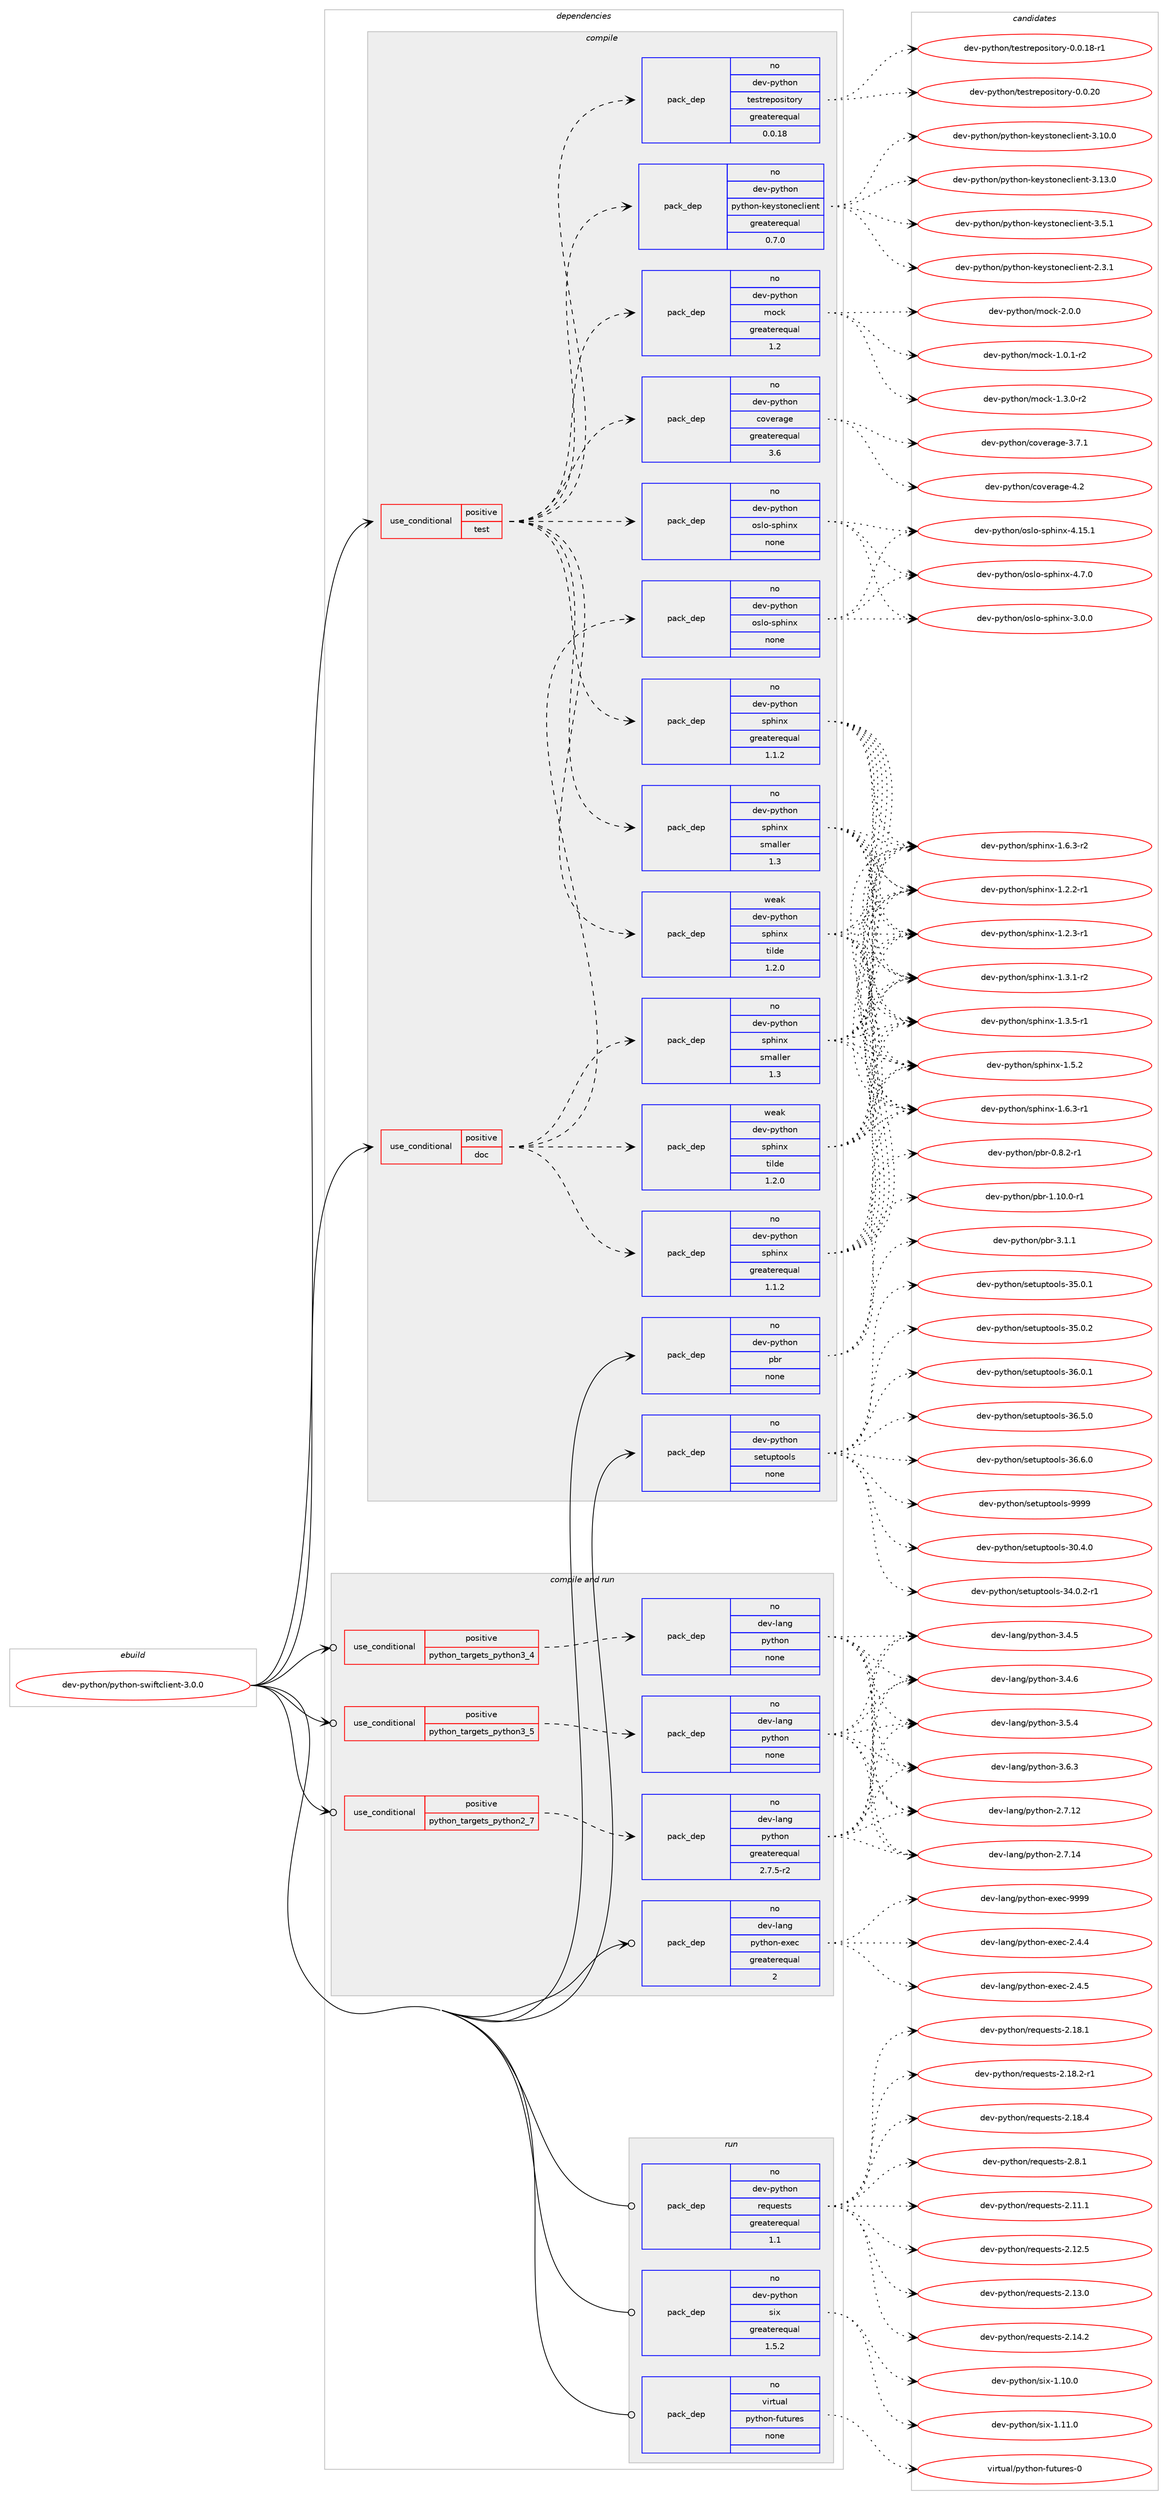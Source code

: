 digraph prolog {

# *************
# Graph options
# *************

newrank=true;
concentrate=true;
compound=true;
graph [rankdir=LR,fontname=Helvetica,fontsize=10,ranksep=1.5];#, ranksep=2.5, nodesep=0.2];
edge  [arrowhead=vee];
node  [fontname=Helvetica,fontsize=10];

# **********
# The ebuild
# **********

subgraph cluster_leftcol {
color=gray;
rank=same;
label=<<i>ebuild</i>>;
id [label="dev-python/python-swiftclient-3.0.0", color=red, width=4, href="../dev-python/python-swiftclient-3.0.0.svg"];
}

# ****************
# The dependencies
# ****************

subgraph cluster_midcol {
color=gray;
label=<<i>dependencies</i>>;
subgraph cluster_compile {
fillcolor="#eeeeee";
style=filled;
label=<<i>compile</i>>;
subgraph cond40390 {
dependency183415 [label=<<TABLE BORDER="0" CELLBORDER="1" CELLSPACING="0" CELLPADDING="4"><TR><TD ROWSPAN="3" CELLPADDING="10">use_conditional</TD></TR><TR><TD>positive</TD></TR><TR><TD>doc</TD></TR></TABLE>>, shape=none, color=red];
subgraph pack139076 {
dependency183416 [label=<<TABLE BORDER="0" CELLBORDER="1" CELLSPACING="0" CELLPADDING="4" WIDTH="220"><TR><TD ROWSPAN="6" CELLPADDING="30">pack_dep</TD></TR><TR><TD WIDTH="110">no</TD></TR><TR><TD>dev-python</TD></TR><TR><TD>oslo-sphinx</TD></TR><TR><TD>none</TD></TR><TR><TD></TD></TR></TABLE>>, shape=none, color=blue];
}
dependency183415:e -> dependency183416:w [weight=20,style="dashed",arrowhead="vee"];
subgraph pack139077 {
dependency183417 [label=<<TABLE BORDER="0" CELLBORDER="1" CELLSPACING="0" CELLPADDING="4" WIDTH="220"><TR><TD ROWSPAN="6" CELLPADDING="30">pack_dep</TD></TR><TR><TD WIDTH="110">no</TD></TR><TR><TD>dev-python</TD></TR><TR><TD>sphinx</TD></TR><TR><TD>greaterequal</TD></TR><TR><TD>1.1.2</TD></TR></TABLE>>, shape=none, color=blue];
}
dependency183415:e -> dependency183417:w [weight=20,style="dashed",arrowhead="vee"];
subgraph pack139078 {
dependency183418 [label=<<TABLE BORDER="0" CELLBORDER="1" CELLSPACING="0" CELLPADDING="4" WIDTH="220"><TR><TD ROWSPAN="6" CELLPADDING="30">pack_dep</TD></TR><TR><TD WIDTH="110">weak</TD></TR><TR><TD>dev-python</TD></TR><TR><TD>sphinx</TD></TR><TR><TD>tilde</TD></TR><TR><TD>1.2.0</TD></TR></TABLE>>, shape=none, color=blue];
}
dependency183415:e -> dependency183418:w [weight=20,style="dashed",arrowhead="vee"];
subgraph pack139079 {
dependency183419 [label=<<TABLE BORDER="0" CELLBORDER="1" CELLSPACING="0" CELLPADDING="4" WIDTH="220"><TR><TD ROWSPAN="6" CELLPADDING="30">pack_dep</TD></TR><TR><TD WIDTH="110">no</TD></TR><TR><TD>dev-python</TD></TR><TR><TD>sphinx</TD></TR><TR><TD>smaller</TD></TR><TR><TD>1.3</TD></TR></TABLE>>, shape=none, color=blue];
}
dependency183415:e -> dependency183419:w [weight=20,style="dashed",arrowhead="vee"];
}
id:e -> dependency183415:w [weight=20,style="solid",arrowhead="vee"];
subgraph cond40391 {
dependency183420 [label=<<TABLE BORDER="0" CELLBORDER="1" CELLSPACING="0" CELLPADDING="4"><TR><TD ROWSPAN="3" CELLPADDING="10">use_conditional</TD></TR><TR><TD>positive</TD></TR><TR><TD>test</TD></TR></TABLE>>, shape=none, color=red];
subgraph pack139080 {
dependency183421 [label=<<TABLE BORDER="0" CELLBORDER="1" CELLSPACING="0" CELLPADDING="4" WIDTH="220"><TR><TD ROWSPAN="6" CELLPADDING="30">pack_dep</TD></TR><TR><TD WIDTH="110">no</TD></TR><TR><TD>dev-python</TD></TR><TR><TD>coverage</TD></TR><TR><TD>greaterequal</TD></TR><TR><TD>3.6</TD></TR></TABLE>>, shape=none, color=blue];
}
dependency183420:e -> dependency183421:w [weight=20,style="dashed",arrowhead="vee"];
subgraph pack139081 {
dependency183422 [label=<<TABLE BORDER="0" CELLBORDER="1" CELLSPACING="0" CELLPADDING="4" WIDTH="220"><TR><TD ROWSPAN="6" CELLPADDING="30">pack_dep</TD></TR><TR><TD WIDTH="110">no</TD></TR><TR><TD>dev-python</TD></TR><TR><TD>mock</TD></TR><TR><TD>greaterequal</TD></TR><TR><TD>1.2</TD></TR></TABLE>>, shape=none, color=blue];
}
dependency183420:e -> dependency183422:w [weight=20,style="dashed",arrowhead="vee"];
subgraph pack139082 {
dependency183423 [label=<<TABLE BORDER="0" CELLBORDER="1" CELLSPACING="0" CELLPADDING="4" WIDTH="220"><TR><TD ROWSPAN="6" CELLPADDING="30">pack_dep</TD></TR><TR><TD WIDTH="110">no</TD></TR><TR><TD>dev-python</TD></TR><TR><TD>oslo-sphinx</TD></TR><TR><TD>none</TD></TR><TR><TD></TD></TR></TABLE>>, shape=none, color=blue];
}
dependency183420:e -> dependency183423:w [weight=20,style="dashed",arrowhead="vee"];
subgraph pack139083 {
dependency183424 [label=<<TABLE BORDER="0" CELLBORDER="1" CELLSPACING="0" CELLPADDING="4" WIDTH="220"><TR><TD ROWSPAN="6" CELLPADDING="30">pack_dep</TD></TR><TR><TD WIDTH="110">no</TD></TR><TR><TD>dev-python</TD></TR><TR><TD>python-keystoneclient</TD></TR><TR><TD>greaterequal</TD></TR><TR><TD>0.7.0</TD></TR></TABLE>>, shape=none, color=blue];
}
dependency183420:e -> dependency183424:w [weight=20,style="dashed",arrowhead="vee"];
subgraph pack139084 {
dependency183425 [label=<<TABLE BORDER="0" CELLBORDER="1" CELLSPACING="0" CELLPADDING="4" WIDTH="220"><TR><TD ROWSPAN="6" CELLPADDING="30">pack_dep</TD></TR><TR><TD WIDTH="110">no</TD></TR><TR><TD>dev-python</TD></TR><TR><TD>sphinx</TD></TR><TR><TD>greaterequal</TD></TR><TR><TD>1.1.2</TD></TR></TABLE>>, shape=none, color=blue];
}
dependency183420:e -> dependency183425:w [weight=20,style="dashed",arrowhead="vee"];
subgraph pack139085 {
dependency183426 [label=<<TABLE BORDER="0" CELLBORDER="1" CELLSPACING="0" CELLPADDING="4" WIDTH="220"><TR><TD ROWSPAN="6" CELLPADDING="30">pack_dep</TD></TR><TR><TD WIDTH="110">weak</TD></TR><TR><TD>dev-python</TD></TR><TR><TD>sphinx</TD></TR><TR><TD>tilde</TD></TR><TR><TD>1.2.0</TD></TR></TABLE>>, shape=none, color=blue];
}
dependency183420:e -> dependency183426:w [weight=20,style="dashed",arrowhead="vee"];
subgraph pack139086 {
dependency183427 [label=<<TABLE BORDER="0" CELLBORDER="1" CELLSPACING="0" CELLPADDING="4" WIDTH="220"><TR><TD ROWSPAN="6" CELLPADDING="30">pack_dep</TD></TR><TR><TD WIDTH="110">no</TD></TR><TR><TD>dev-python</TD></TR><TR><TD>sphinx</TD></TR><TR><TD>smaller</TD></TR><TR><TD>1.3</TD></TR></TABLE>>, shape=none, color=blue];
}
dependency183420:e -> dependency183427:w [weight=20,style="dashed",arrowhead="vee"];
subgraph pack139087 {
dependency183428 [label=<<TABLE BORDER="0" CELLBORDER="1" CELLSPACING="0" CELLPADDING="4" WIDTH="220"><TR><TD ROWSPAN="6" CELLPADDING="30">pack_dep</TD></TR><TR><TD WIDTH="110">no</TD></TR><TR><TD>dev-python</TD></TR><TR><TD>testrepository</TD></TR><TR><TD>greaterequal</TD></TR><TR><TD>0.0.18</TD></TR></TABLE>>, shape=none, color=blue];
}
dependency183420:e -> dependency183428:w [weight=20,style="dashed",arrowhead="vee"];
}
id:e -> dependency183420:w [weight=20,style="solid",arrowhead="vee"];
subgraph pack139088 {
dependency183429 [label=<<TABLE BORDER="0" CELLBORDER="1" CELLSPACING="0" CELLPADDING="4" WIDTH="220"><TR><TD ROWSPAN="6" CELLPADDING="30">pack_dep</TD></TR><TR><TD WIDTH="110">no</TD></TR><TR><TD>dev-python</TD></TR><TR><TD>pbr</TD></TR><TR><TD>none</TD></TR><TR><TD></TD></TR></TABLE>>, shape=none, color=blue];
}
id:e -> dependency183429:w [weight=20,style="solid",arrowhead="vee"];
subgraph pack139089 {
dependency183430 [label=<<TABLE BORDER="0" CELLBORDER="1" CELLSPACING="0" CELLPADDING="4" WIDTH="220"><TR><TD ROWSPAN="6" CELLPADDING="30">pack_dep</TD></TR><TR><TD WIDTH="110">no</TD></TR><TR><TD>dev-python</TD></TR><TR><TD>setuptools</TD></TR><TR><TD>none</TD></TR><TR><TD></TD></TR></TABLE>>, shape=none, color=blue];
}
id:e -> dependency183430:w [weight=20,style="solid",arrowhead="vee"];
}
subgraph cluster_compileandrun {
fillcolor="#eeeeee";
style=filled;
label=<<i>compile and run</i>>;
subgraph cond40392 {
dependency183431 [label=<<TABLE BORDER="0" CELLBORDER="1" CELLSPACING="0" CELLPADDING="4"><TR><TD ROWSPAN="3" CELLPADDING="10">use_conditional</TD></TR><TR><TD>positive</TD></TR><TR><TD>python_targets_python2_7</TD></TR></TABLE>>, shape=none, color=red];
subgraph pack139090 {
dependency183432 [label=<<TABLE BORDER="0" CELLBORDER="1" CELLSPACING="0" CELLPADDING="4" WIDTH="220"><TR><TD ROWSPAN="6" CELLPADDING="30">pack_dep</TD></TR><TR><TD WIDTH="110">no</TD></TR><TR><TD>dev-lang</TD></TR><TR><TD>python</TD></TR><TR><TD>greaterequal</TD></TR><TR><TD>2.7.5-r2</TD></TR></TABLE>>, shape=none, color=blue];
}
dependency183431:e -> dependency183432:w [weight=20,style="dashed",arrowhead="vee"];
}
id:e -> dependency183431:w [weight=20,style="solid",arrowhead="odotvee"];
subgraph cond40393 {
dependency183433 [label=<<TABLE BORDER="0" CELLBORDER="1" CELLSPACING="0" CELLPADDING="4"><TR><TD ROWSPAN="3" CELLPADDING="10">use_conditional</TD></TR><TR><TD>positive</TD></TR><TR><TD>python_targets_python3_4</TD></TR></TABLE>>, shape=none, color=red];
subgraph pack139091 {
dependency183434 [label=<<TABLE BORDER="0" CELLBORDER="1" CELLSPACING="0" CELLPADDING="4" WIDTH="220"><TR><TD ROWSPAN="6" CELLPADDING="30">pack_dep</TD></TR><TR><TD WIDTH="110">no</TD></TR><TR><TD>dev-lang</TD></TR><TR><TD>python</TD></TR><TR><TD>none</TD></TR><TR><TD></TD></TR></TABLE>>, shape=none, color=blue];
}
dependency183433:e -> dependency183434:w [weight=20,style="dashed",arrowhead="vee"];
}
id:e -> dependency183433:w [weight=20,style="solid",arrowhead="odotvee"];
subgraph cond40394 {
dependency183435 [label=<<TABLE BORDER="0" CELLBORDER="1" CELLSPACING="0" CELLPADDING="4"><TR><TD ROWSPAN="3" CELLPADDING="10">use_conditional</TD></TR><TR><TD>positive</TD></TR><TR><TD>python_targets_python3_5</TD></TR></TABLE>>, shape=none, color=red];
subgraph pack139092 {
dependency183436 [label=<<TABLE BORDER="0" CELLBORDER="1" CELLSPACING="0" CELLPADDING="4" WIDTH="220"><TR><TD ROWSPAN="6" CELLPADDING="30">pack_dep</TD></TR><TR><TD WIDTH="110">no</TD></TR><TR><TD>dev-lang</TD></TR><TR><TD>python</TD></TR><TR><TD>none</TD></TR><TR><TD></TD></TR></TABLE>>, shape=none, color=blue];
}
dependency183435:e -> dependency183436:w [weight=20,style="dashed",arrowhead="vee"];
}
id:e -> dependency183435:w [weight=20,style="solid",arrowhead="odotvee"];
subgraph pack139093 {
dependency183437 [label=<<TABLE BORDER="0" CELLBORDER="1" CELLSPACING="0" CELLPADDING="4" WIDTH="220"><TR><TD ROWSPAN="6" CELLPADDING="30">pack_dep</TD></TR><TR><TD WIDTH="110">no</TD></TR><TR><TD>dev-lang</TD></TR><TR><TD>python-exec</TD></TR><TR><TD>greaterequal</TD></TR><TR><TD>2</TD></TR></TABLE>>, shape=none, color=blue];
}
id:e -> dependency183437:w [weight=20,style="solid",arrowhead="odotvee"];
}
subgraph cluster_run {
fillcolor="#eeeeee";
style=filled;
label=<<i>run</i>>;
subgraph pack139094 {
dependency183438 [label=<<TABLE BORDER="0" CELLBORDER="1" CELLSPACING="0" CELLPADDING="4" WIDTH="220"><TR><TD ROWSPAN="6" CELLPADDING="30">pack_dep</TD></TR><TR><TD WIDTH="110">no</TD></TR><TR><TD>dev-python</TD></TR><TR><TD>requests</TD></TR><TR><TD>greaterequal</TD></TR><TR><TD>1.1</TD></TR></TABLE>>, shape=none, color=blue];
}
id:e -> dependency183438:w [weight=20,style="solid",arrowhead="odot"];
subgraph pack139095 {
dependency183439 [label=<<TABLE BORDER="0" CELLBORDER="1" CELLSPACING="0" CELLPADDING="4" WIDTH="220"><TR><TD ROWSPAN="6" CELLPADDING="30">pack_dep</TD></TR><TR><TD WIDTH="110">no</TD></TR><TR><TD>dev-python</TD></TR><TR><TD>six</TD></TR><TR><TD>greaterequal</TD></TR><TR><TD>1.5.2</TD></TR></TABLE>>, shape=none, color=blue];
}
id:e -> dependency183439:w [weight=20,style="solid",arrowhead="odot"];
subgraph pack139096 {
dependency183440 [label=<<TABLE BORDER="0" CELLBORDER="1" CELLSPACING="0" CELLPADDING="4" WIDTH="220"><TR><TD ROWSPAN="6" CELLPADDING="30">pack_dep</TD></TR><TR><TD WIDTH="110">no</TD></TR><TR><TD>virtual</TD></TR><TR><TD>python-futures</TD></TR><TR><TD>none</TD></TR><TR><TD></TD></TR></TABLE>>, shape=none, color=blue];
}
id:e -> dependency183440:w [weight=20,style="solid",arrowhead="odot"];
}
}

# **************
# The candidates
# **************

subgraph cluster_choices {
rank=same;
color=gray;
label=<<i>candidates</i>>;

subgraph choice139076 {
color=black;
nodesep=1;
choice100101118451121211161041111104711111510811145115112104105110120455146484648 [label="dev-python/oslo-sphinx-3.0.0", color=red, width=4,href="../dev-python/oslo-sphinx-3.0.0.svg"];
choice10010111845112121116104111110471111151081114511511210410511012045524649534649 [label="dev-python/oslo-sphinx-4.15.1", color=red, width=4,href="../dev-python/oslo-sphinx-4.15.1.svg"];
choice100101118451121211161041111104711111510811145115112104105110120455246554648 [label="dev-python/oslo-sphinx-4.7.0", color=red, width=4,href="../dev-python/oslo-sphinx-4.7.0.svg"];
dependency183416:e -> choice100101118451121211161041111104711111510811145115112104105110120455146484648:w [style=dotted,weight="100"];
dependency183416:e -> choice10010111845112121116104111110471111151081114511511210410511012045524649534649:w [style=dotted,weight="100"];
dependency183416:e -> choice100101118451121211161041111104711111510811145115112104105110120455246554648:w [style=dotted,weight="100"];
}
subgraph choice139077 {
color=black;
nodesep=1;
choice10010111845112121116104111110471151121041051101204549465046504511449 [label="dev-python/sphinx-1.2.2-r1", color=red, width=4,href="../dev-python/sphinx-1.2.2-r1.svg"];
choice10010111845112121116104111110471151121041051101204549465046514511449 [label="dev-python/sphinx-1.2.3-r1", color=red, width=4,href="../dev-python/sphinx-1.2.3-r1.svg"];
choice10010111845112121116104111110471151121041051101204549465146494511450 [label="dev-python/sphinx-1.3.1-r2", color=red, width=4,href="../dev-python/sphinx-1.3.1-r2.svg"];
choice10010111845112121116104111110471151121041051101204549465146534511449 [label="dev-python/sphinx-1.3.5-r1", color=red, width=4,href="../dev-python/sphinx-1.3.5-r1.svg"];
choice1001011184511212111610411111047115112104105110120454946534650 [label="dev-python/sphinx-1.5.2", color=red, width=4,href="../dev-python/sphinx-1.5.2.svg"];
choice10010111845112121116104111110471151121041051101204549465446514511449 [label="dev-python/sphinx-1.6.3-r1", color=red, width=4,href="../dev-python/sphinx-1.6.3-r1.svg"];
choice10010111845112121116104111110471151121041051101204549465446514511450 [label="dev-python/sphinx-1.6.3-r2", color=red, width=4,href="../dev-python/sphinx-1.6.3-r2.svg"];
dependency183417:e -> choice10010111845112121116104111110471151121041051101204549465046504511449:w [style=dotted,weight="100"];
dependency183417:e -> choice10010111845112121116104111110471151121041051101204549465046514511449:w [style=dotted,weight="100"];
dependency183417:e -> choice10010111845112121116104111110471151121041051101204549465146494511450:w [style=dotted,weight="100"];
dependency183417:e -> choice10010111845112121116104111110471151121041051101204549465146534511449:w [style=dotted,weight="100"];
dependency183417:e -> choice1001011184511212111610411111047115112104105110120454946534650:w [style=dotted,weight="100"];
dependency183417:e -> choice10010111845112121116104111110471151121041051101204549465446514511449:w [style=dotted,weight="100"];
dependency183417:e -> choice10010111845112121116104111110471151121041051101204549465446514511450:w [style=dotted,weight="100"];
}
subgraph choice139078 {
color=black;
nodesep=1;
choice10010111845112121116104111110471151121041051101204549465046504511449 [label="dev-python/sphinx-1.2.2-r1", color=red, width=4,href="../dev-python/sphinx-1.2.2-r1.svg"];
choice10010111845112121116104111110471151121041051101204549465046514511449 [label="dev-python/sphinx-1.2.3-r1", color=red, width=4,href="../dev-python/sphinx-1.2.3-r1.svg"];
choice10010111845112121116104111110471151121041051101204549465146494511450 [label="dev-python/sphinx-1.3.1-r2", color=red, width=4,href="../dev-python/sphinx-1.3.1-r2.svg"];
choice10010111845112121116104111110471151121041051101204549465146534511449 [label="dev-python/sphinx-1.3.5-r1", color=red, width=4,href="../dev-python/sphinx-1.3.5-r1.svg"];
choice1001011184511212111610411111047115112104105110120454946534650 [label="dev-python/sphinx-1.5.2", color=red, width=4,href="../dev-python/sphinx-1.5.2.svg"];
choice10010111845112121116104111110471151121041051101204549465446514511449 [label="dev-python/sphinx-1.6.3-r1", color=red, width=4,href="../dev-python/sphinx-1.6.3-r1.svg"];
choice10010111845112121116104111110471151121041051101204549465446514511450 [label="dev-python/sphinx-1.6.3-r2", color=red, width=4,href="../dev-python/sphinx-1.6.3-r2.svg"];
dependency183418:e -> choice10010111845112121116104111110471151121041051101204549465046504511449:w [style=dotted,weight="100"];
dependency183418:e -> choice10010111845112121116104111110471151121041051101204549465046514511449:w [style=dotted,weight="100"];
dependency183418:e -> choice10010111845112121116104111110471151121041051101204549465146494511450:w [style=dotted,weight="100"];
dependency183418:e -> choice10010111845112121116104111110471151121041051101204549465146534511449:w [style=dotted,weight="100"];
dependency183418:e -> choice1001011184511212111610411111047115112104105110120454946534650:w [style=dotted,weight="100"];
dependency183418:e -> choice10010111845112121116104111110471151121041051101204549465446514511449:w [style=dotted,weight="100"];
dependency183418:e -> choice10010111845112121116104111110471151121041051101204549465446514511450:w [style=dotted,weight="100"];
}
subgraph choice139079 {
color=black;
nodesep=1;
choice10010111845112121116104111110471151121041051101204549465046504511449 [label="dev-python/sphinx-1.2.2-r1", color=red, width=4,href="../dev-python/sphinx-1.2.2-r1.svg"];
choice10010111845112121116104111110471151121041051101204549465046514511449 [label="dev-python/sphinx-1.2.3-r1", color=red, width=4,href="../dev-python/sphinx-1.2.3-r1.svg"];
choice10010111845112121116104111110471151121041051101204549465146494511450 [label="dev-python/sphinx-1.3.1-r2", color=red, width=4,href="../dev-python/sphinx-1.3.1-r2.svg"];
choice10010111845112121116104111110471151121041051101204549465146534511449 [label="dev-python/sphinx-1.3.5-r1", color=red, width=4,href="../dev-python/sphinx-1.3.5-r1.svg"];
choice1001011184511212111610411111047115112104105110120454946534650 [label="dev-python/sphinx-1.5.2", color=red, width=4,href="../dev-python/sphinx-1.5.2.svg"];
choice10010111845112121116104111110471151121041051101204549465446514511449 [label="dev-python/sphinx-1.6.3-r1", color=red, width=4,href="../dev-python/sphinx-1.6.3-r1.svg"];
choice10010111845112121116104111110471151121041051101204549465446514511450 [label="dev-python/sphinx-1.6.3-r2", color=red, width=4,href="../dev-python/sphinx-1.6.3-r2.svg"];
dependency183419:e -> choice10010111845112121116104111110471151121041051101204549465046504511449:w [style=dotted,weight="100"];
dependency183419:e -> choice10010111845112121116104111110471151121041051101204549465046514511449:w [style=dotted,weight="100"];
dependency183419:e -> choice10010111845112121116104111110471151121041051101204549465146494511450:w [style=dotted,weight="100"];
dependency183419:e -> choice10010111845112121116104111110471151121041051101204549465146534511449:w [style=dotted,weight="100"];
dependency183419:e -> choice1001011184511212111610411111047115112104105110120454946534650:w [style=dotted,weight="100"];
dependency183419:e -> choice10010111845112121116104111110471151121041051101204549465446514511449:w [style=dotted,weight="100"];
dependency183419:e -> choice10010111845112121116104111110471151121041051101204549465446514511450:w [style=dotted,weight="100"];
}
subgraph choice139080 {
color=black;
nodesep=1;
choice10010111845112121116104111110479911111810111497103101455146554649 [label="dev-python/coverage-3.7.1", color=red, width=4,href="../dev-python/coverage-3.7.1.svg"];
choice1001011184511212111610411111047991111181011149710310145524650 [label="dev-python/coverage-4.2", color=red, width=4,href="../dev-python/coverage-4.2.svg"];
dependency183421:e -> choice10010111845112121116104111110479911111810111497103101455146554649:w [style=dotted,weight="100"];
dependency183421:e -> choice1001011184511212111610411111047991111181011149710310145524650:w [style=dotted,weight="100"];
}
subgraph choice139081 {
color=black;
nodesep=1;
choice1001011184511212111610411111047109111991074549464846494511450 [label="dev-python/mock-1.0.1-r2", color=red, width=4,href="../dev-python/mock-1.0.1-r2.svg"];
choice1001011184511212111610411111047109111991074549465146484511450 [label="dev-python/mock-1.3.0-r2", color=red, width=4,href="../dev-python/mock-1.3.0-r2.svg"];
choice100101118451121211161041111104710911199107455046484648 [label="dev-python/mock-2.0.0", color=red, width=4,href="../dev-python/mock-2.0.0.svg"];
dependency183422:e -> choice1001011184511212111610411111047109111991074549464846494511450:w [style=dotted,weight="100"];
dependency183422:e -> choice1001011184511212111610411111047109111991074549465146484511450:w [style=dotted,weight="100"];
dependency183422:e -> choice100101118451121211161041111104710911199107455046484648:w [style=dotted,weight="100"];
}
subgraph choice139082 {
color=black;
nodesep=1;
choice100101118451121211161041111104711111510811145115112104105110120455146484648 [label="dev-python/oslo-sphinx-3.0.0", color=red, width=4,href="../dev-python/oslo-sphinx-3.0.0.svg"];
choice10010111845112121116104111110471111151081114511511210410511012045524649534649 [label="dev-python/oslo-sphinx-4.15.1", color=red, width=4,href="../dev-python/oslo-sphinx-4.15.1.svg"];
choice100101118451121211161041111104711111510811145115112104105110120455246554648 [label="dev-python/oslo-sphinx-4.7.0", color=red, width=4,href="../dev-python/oslo-sphinx-4.7.0.svg"];
dependency183423:e -> choice100101118451121211161041111104711111510811145115112104105110120455146484648:w [style=dotted,weight="100"];
dependency183423:e -> choice10010111845112121116104111110471111151081114511511210410511012045524649534649:w [style=dotted,weight="100"];
dependency183423:e -> choice100101118451121211161041111104711111510811145115112104105110120455246554648:w [style=dotted,weight="100"];
}
subgraph choice139083 {
color=black;
nodesep=1;
choice10010111845112121116104111110471121211161041111104510710112111511611111010199108105101110116455046514649 [label="dev-python/python-keystoneclient-2.3.1", color=red, width=4,href="../dev-python/python-keystoneclient-2.3.1.svg"];
choice1001011184511212111610411111047112121116104111110451071011211151161111101019910810510111011645514649484648 [label="dev-python/python-keystoneclient-3.10.0", color=red, width=4,href="../dev-python/python-keystoneclient-3.10.0.svg"];
choice1001011184511212111610411111047112121116104111110451071011211151161111101019910810510111011645514649514648 [label="dev-python/python-keystoneclient-3.13.0", color=red, width=4,href="../dev-python/python-keystoneclient-3.13.0.svg"];
choice10010111845112121116104111110471121211161041111104510710112111511611111010199108105101110116455146534649 [label="dev-python/python-keystoneclient-3.5.1", color=red, width=4,href="../dev-python/python-keystoneclient-3.5.1.svg"];
dependency183424:e -> choice10010111845112121116104111110471121211161041111104510710112111511611111010199108105101110116455046514649:w [style=dotted,weight="100"];
dependency183424:e -> choice1001011184511212111610411111047112121116104111110451071011211151161111101019910810510111011645514649484648:w [style=dotted,weight="100"];
dependency183424:e -> choice1001011184511212111610411111047112121116104111110451071011211151161111101019910810510111011645514649514648:w [style=dotted,weight="100"];
dependency183424:e -> choice10010111845112121116104111110471121211161041111104510710112111511611111010199108105101110116455146534649:w [style=dotted,weight="100"];
}
subgraph choice139084 {
color=black;
nodesep=1;
choice10010111845112121116104111110471151121041051101204549465046504511449 [label="dev-python/sphinx-1.2.2-r1", color=red, width=4,href="../dev-python/sphinx-1.2.2-r1.svg"];
choice10010111845112121116104111110471151121041051101204549465046514511449 [label="dev-python/sphinx-1.2.3-r1", color=red, width=4,href="../dev-python/sphinx-1.2.3-r1.svg"];
choice10010111845112121116104111110471151121041051101204549465146494511450 [label="dev-python/sphinx-1.3.1-r2", color=red, width=4,href="../dev-python/sphinx-1.3.1-r2.svg"];
choice10010111845112121116104111110471151121041051101204549465146534511449 [label="dev-python/sphinx-1.3.5-r1", color=red, width=4,href="../dev-python/sphinx-1.3.5-r1.svg"];
choice1001011184511212111610411111047115112104105110120454946534650 [label="dev-python/sphinx-1.5.2", color=red, width=4,href="../dev-python/sphinx-1.5.2.svg"];
choice10010111845112121116104111110471151121041051101204549465446514511449 [label="dev-python/sphinx-1.6.3-r1", color=red, width=4,href="../dev-python/sphinx-1.6.3-r1.svg"];
choice10010111845112121116104111110471151121041051101204549465446514511450 [label="dev-python/sphinx-1.6.3-r2", color=red, width=4,href="../dev-python/sphinx-1.6.3-r2.svg"];
dependency183425:e -> choice10010111845112121116104111110471151121041051101204549465046504511449:w [style=dotted,weight="100"];
dependency183425:e -> choice10010111845112121116104111110471151121041051101204549465046514511449:w [style=dotted,weight="100"];
dependency183425:e -> choice10010111845112121116104111110471151121041051101204549465146494511450:w [style=dotted,weight="100"];
dependency183425:e -> choice10010111845112121116104111110471151121041051101204549465146534511449:w [style=dotted,weight="100"];
dependency183425:e -> choice1001011184511212111610411111047115112104105110120454946534650:w [style=dotted,weight="100"];
dependency183425:e -> choice10010111845112121116104111110471151121041051101204549465446514511449:w [style=dotted,weight="100"];
dependency183425:e -> choice10010111845112121116104111110471151121041051101204549465446514511450:w [style=dotted,weight="100"];
}
subgraph choice139085 {
color=black;
nodesep=1;
choice10010111845112121116104111110471151121041051101204549465046504511449 [label="dev-python/sphinx-1.2.2-r1", color=red, width=4,href="../dev-python/sphinx-1.2.2-r1.svg"];
choice10010111845112121116104111110471151121041051101204549465046514511449 [label="dev-python/sphinx-1.2.3-r1", color=red, width=4,href="../dev-python/sphinx-1.2.3-r1.svg"];
choice10010111845112121116104111110471151121041051101204549465146494511450 [label="dev-python/sphinx-1.3.1-r2", color=red, width=4,href="../dev-python/sphinx-1.3.1-r2.svg"];
choice10010111845112121116104111110471151121041051101204549465146534511449 [label="dev-python/sphinx-1.3.5-r1", color=red, width=4,href="../dev-python/sphinx-1.3.5-r1.svg"];
choice1001011184511212111610411111047115112104105110120454946534650 [label="dev-python/sphinx-1.5.2", color=red, width=4,href="../dev-python/sphinx-1.5.2.svg"];
choice10010111845112121116104111110471151121041051101204549465446514511449 [label="dev-python/sphinx-1.6.3-r1", color=red, width=4,href="../dev-python/sphinx-1.6.3-r1.svg"];
choice10010111845112121116104111110471151121041051101204549465446514511450 [label="dev-python/sphinx-1.6.3-r2", color=red, width=4,href="../dev-python/sphinx-1.6.3-r2.svg"];
dependency183426:e -> choice10010111845112121116104111110471151121041051101204549465046504511449:w [style=dotted,weight="100"];
dependency183426:e -> choice10010111845112121116104111110471151121041051101204549465046514511449:w [style=dotted,weight="100"];
dependency183426:e -> choice10010111845112121116104111110471151121041051101204549465146494511450:w [style=dotted,weight="100"];
dependency183426:e -> choice10010111845112121116104111110471151121041051101204549465146534511449:w [style=dotted,weight="100"];
dependency183426:e -> choice1001011184511212111610411111047115112104105110120454946534650:w [style=dotted,weight="100"];
dependency183426:e -> choice10010111845112121116104111110471151121041051101204549465446514511449:w [style=dotted,weight="100"];
dependency183426:e -> choice10010111845112121116104111110471151121041051101204549465446514511450:w [style=dotted,weight="100"];
}
subgraph choice139086 {
color=black;
nodesep=1;
choice10010111845112121116104111110471151121041051101204549465046504511449 [label="dev-python/sphinx-1.2.2-r1", color=red, width=4,href="../dev-python/sphinx-1.2.2-r1.svg"];
choice10010111845112121116104111110471151121041051101204549465046514511449 [label="dev-python/sphinx-1.2.3-r1", color=red, width=4,href="../dev-python/sphinx-1.2.3-r1.svg"];
choice10010111845112121116104111110471151121041051101204549465146494511450 [label="dev-python/sphinx-1.3.1-r2", color=red, width=4,href="../dev-python/sphinx-1.3.1-r2.svg"];
choice10010111845112121116104111110471151121041051101204549465146534511449 [label="dev-python/sphinx-1.3.5-r1", color=red, width=4,href="../dev-python/sphinx-1.3.5-r1.svg"];
choice1001011184511212111610411111047115112104105110120454946534650 [label="dev-python/sphinx-1.5.2", color=red, width=4,href="../dev-python/sphinx-1.5.2.svg"];
choice10010111845112121116104111110471151121041051101204549465446514511449 [label="dev-python/sphinx-1.6.3-r1", color=red, width=4,href="../dev-python/sphinx-1.6.3-r1.svg"];
choice10010111845112121116104111110471151121041051101204549465446514511450 [label="dev-python/sphinx-1.6.3-r2", color=red, width=4,href="../dev-python/sphinx-1.6.3-r2.svg"];
dependency183427:e -> choice10010111845112121116104111110471151121041051101204549465046504511449:w [style=dotted,weight="100"];
dependency183427:e -> choice10010111845112121116104111110471151121041051101204549465046514511449:w [style=dotted,weight="100"];
dependency183427:e -> choice10010111845112121116104111110471151121041051101204549465146494511450:w [style=dotted,weight="100"];
dependency183427:e -> choice10010111845112121116104111110471151121041051101204549465146534511449:w [style=dotted,weight="100"];
dependency183427:e -> choice1001011184511212111610411111047115112104105110120454946534650:w [style=dotted,weight="100"];
dependency183427:e -> choice10010111845112121116104111110471151121041051101204549465446514511449:w [style=dotted,weight="100"];
dependency183427:e -> choice10010111845112121116104111110471151121041051101204549465446514511450:w [style=dotted,weight="100"];
}
subgraph choice139087 {
color=black;
nodesep=1;
choice1001011184511212111610411111047116101115116114101112111115105116111114121454846484649564511449 [label="dev-python/testrepository-0.0.18-r1", color=red, width=4,href="../dev-python/testrepository-0.0.18-r1.svg"];
choice100101118451121211161041111104711610111511611410111211111510511611111412145484648465048 [label="dev-python/testrepository-0.0.20", color=red, width=4,href="../dev-python/testrepository-0.0.20.svg"];
dependency183428:e -> choice1001011184511212111610411111047116101115116114101112111115105116111114121454846484649564511449:w [style=dotted,weight="100"];
dependency183428:e -> choice100101118451121211161041111104711610111511611410111211111510511611111412145484648465048:w [style=dotted,weight="100"];
}
subgraph choice139088 {
color=black;
nodesep=1;
choice1001011184511212111610411111047112981144548465646504511449 [label="dev-python/pbr-0.8.2-r1", color=red, width=4,href="../dev-python/pbr-0.8.2-r1.svg"];
choice100101118451121211161041111104711298114454946494846484511449 [label="dev-python/pbr-1.10.0-r1", color=red, width=4,href="../dev-python/pbr-1.10.0-r1.svg"];
choice100101118451121211161041111104711298114455146494649 [label="dev-python/pbr-3.1.1", color=red, width=4,href="../dev-python/pbr-3.1.1.svg"];
dependency183429:e -> choice1001011184511212111610411111047112981144548465646504511449:w [style=dotted,weight="100"];
dependency183429:e -> choice100101118451121211161041111104711298114454946494846484511449:w [style=dotted,weight="100"];
dependency183429:e -> choice100101118451121211161041111104711298114455146494649:w [style=dotted,weight="100"];
}
subgraph choice139089 {
color=black;
nodesep=1;
choice100101118451121211161041111104711510111611711211611111110811545514846524648 [label="dev-python/setuptools-30.4.0", color=red, width=4,href="../dev-python/setuptools-30.4.0.svg"];
choice1001011184511212111610411111047115101116117112116111111108115455152464846504511449 [label="dev-python/setuptools-34.0.2-r1", color=red, width=4,href="../dev-python/setuptools-34.0.2-r1.svg"];
choice100101118451121211161041111104711510111611711211611111110811545515346484649 [label="dev-python/setuptools-35.0.1", color=red, width=4,href="../dev-python/setuptools-35.0.1.svg"];
choice100101118451121211161041111104711510111611711211611111110811545515346484650 [label="dev-python/setuptools-35.0.2", color=red, width=4,href="../dev-python/setuptools-35.0.2.svg"];
choice100101118451121211161041111104711510111611711211611111110811545515446484649 [label="dev-python/setuptools-36.0.1", color=red, width=4,href="../dev-python/setuptools-36.0.1.svg"];
choice100101118451121211161041111104711510111611711211611111110811545515446534648 [label="dev-python/setuptools-36.5.0", color=red, width=4,href="../dev-python/setuptools-36.5.0.svg"];
choice100101118451121211161041111104711510111611711211611111110811545515446544648 [label="dev-python/setuptools-36.6.0", color=red, width=4,href="../dev-python/setuptools-36.6.0.svg"];
choice10010111845112121116104111110471151011161171121161111111081154557575757 [label="dev-python/setuptools-9999", color=red, width=4,href="../dev-python/setuptools-9999.svg"];
dependency183430:e -> choice100101118451121211161041111104711510111611711211611111110811545514846524648:w [style=dotted,weight="100"];
dependency183430:e -> choice1001011184511212111610411111047115101116117112116111111108115455152464846504511449:w [style=dotted,weight="100"];
dependency183430:e -> choice100101118451121211161041111104711510111611711211611111110811545515346484649:w [style=dotted,weight="100"];
dependency183430:e -> choice100101118451121211161041111104711510111611711211611111110811545515346484650:w [style=dotted,weight="100"];
dependency183430:e -> choice100101118451121211161041111104711510111611711211611111110811545515446484649:w [style=dotted,weight="100"];
dependency183430:e -> choice100101118451121211161041111104711510111611711211611111110811545515446534648:w [style=dotted,weight="100"];
dependency183430:e -> choice100101118451121211161041111104711510111611711211611111110811545515446544648:w [style=dotted,weight="100"];
dependency183430:e -> choice10010111845112121116104111110471151011161171121161111111081154557575757:w [style=dotted,weight="100"];
}
subgraph choice139090 {
color=black;
nodesep=1;
choice10010111845108971101034711212111610411111045504655464950 [label="dev-lang/python-2.7.12", color=red, width=4,href="../dev-lang/python-2.7.12.svg"];
choice10010111845108971101034711212111610411111045504655464952 [label="dev-lang/python-2.7.14", color=red, width=4,href="../dev-lang/python-2.7.14.svg"];
choice100101118451089711010347112121116104111110455146524653 [label="dev-lang/python-3.4.5", color=red, width=4,href="../dev-lang/python-3.4.5.svg"];
choice100101118451089711010347112121116104111110455146524654 [label="dev-lang/python-3.4.6", color=red, width=4,href="../dev-lang/python-3.4.6.svg"];
choice100101118451089711010347112121116104111110455146534652 [label="dev-lang/python-3.5.4", color=red, width=4,href="../dev-lang/python-3.5.4.svg"];
choice100101118451089711010347112121116104111110455146544651 [label="dev-lang/python-3.6.3", color=red, width=4,href="../dev-lang/python-3.6.3.svg"];
dependency183432:e -> choice10010111845108971101034711212111610411111045504655464950:w [style=dotted,weight="100"];
dependency183432:e -> choice10010111845108971101034711212111610411111045504655464952:w [style=dotted,weight="100"];
dependency183432:e -> choice100101118451089711010347112121116104111110455146524653:w [style=dotted,weight="100"];
dependency183432:e -> choice100101118451089711010347112121116104111110455146524654:w [style=dotted,weight="100"];
dependency183432:e -> choice100101118451089711010347112121116104111110455146534652:w [style=dotted,weight="100"];
dependency183432:e -> choice100101118451089711010347112121116104111110455146544651:w [style=dotted,weight="100"];
}
subgraph choice139091 {
color=black;
nodesep=1;
choice10010111845108971101034711212111610411111045504655464950 [label="dev-lang/python-2.7.12", color=red, width=4,href="../dev-lang/python-2.7.12.svg"];
choice10010111845108971101034711212111610411111045504655464952 [label="dev-lang/python-2.7.14", color=red, width=4,href="../dev-lang/python-2.7.14.svg"];
choice100101118451089711010347112121116104111110455146524653 [label="dev-lang/python-3.4.5", color=red, width=4,href="../dev-lang/python-3.4.5.svg"];
choice100101118451089711010347112121116104111110455146524654 [label="dev-lang/python-3.4.6", color=red, width=4,href="../dev-lang/python-3.4.6.svg"];
choice100101118451089711010347112121116104111110455146534652 [label="dev-lang/python-3.5.4", color=red, width=4,href="../dev-lang/python-3.5.4.svg"];
choice100101118451089711010347112121116104111110455146544651 [label="dev-lang/python-3.6.3", color=red, width=4,href="../dev-lang/python-3.6.3.svg"];
dependency183434:e -> choice10010111845108971101034711212111610411111045504655464950:w [style=dotted,weight="100"];
dependency183434:e -> choice10010111845108971101034711212111610411111045504655464952:w [style=dotted,weight="100"];
dependency183434:e -> choice100101118451089711010347112121116104111110455146524653:w [style=dotted,weight="100"];
dependency183434:e -> choice100101118451089711010347112121116104111110455146524654:w [style=dotted,weight="100"];
dependency183434:e -> choice100101118451089711010347112121116104111110455146534652:w [style=dotted,weight="100"];
dependency183434:e -> choice100101118451089711010347112121116104111110455146544651:w [style=dotted,weight="100"];
}
subgraph choice139092 {
color=black;
nodesep=1;
choice10010111845108971101034711212111610411111045504655464950 [label="dev-lang/python-2.7.12", color=red, width=4,href="../dev-lang/python-2.7.12.svg"];
choice10010111845108971101034711212111610411111045504655464952 [label="dev-lang/python-2.7.14", color=red, width=4,href="../dev-lang/python-2.7.14.svg"];
choice100101118451089711010347112121116104111110455146524653 [label="dev-lang/python-3.4.5", color=red, width=4,href="../dev-lang/python-3.4.5.svg"];
choice100101118451089711010347112121116104111110455146524654 [label="dev-lang/python-3.4.6", color=red, width=4,href="../dev-lang/python-3.4.6.svg"];
choice100101118451089711010347112121116104111110455146534652 [label="dev-lang/python-3.5.4", color=red, width=4,href="../dev-lang/python-3.5.4.svg"];
choice100101118451089711010347112121116104111110455146544651 [label="dev-lang/python-3.6.3", color=red, width=4,href="../dev-lang/python-3.6.3.svg"];
dependency183436:e -> choice10010111845108971101034711212111610411111045504655464950:w [style=dotted,weight="100"];
dependency183436:e -> choice10010111845108971101034711212111610411111045504655464952:w [style=dotted,weight="100"];
dependency183436:e -> choice100101118451089711010347112121116104111110455146524653:w [style=dotted,weight="100"];
dependency183436:e -> choice100101118451089711010347112121116104111110455146524654:w [style=dotted,weight="100"];
dependency183436:e -> choice100101118451089711010347112121116104111110455146534652:w [style=dotted,weight="100"];
dependency183436:e -> choice100101118451089711010347112121116104111110455146544651:w [style=dotted,weight="100"];
}
subgraph choice139093 {
color=black;
nodesep=1;
choice1001011184510897110103471121211161041111104510112010199455046524652 [label="dev-lang/python-exec-2.4.4", color=red, width=4,href="../dev-lang/python-exec-2.4.4.svg"];
choice1001011184510897110103471121211161041111104510112010199455046524653 [label="dev-lang/python-exec-2.4.5", color=red, width=4,href="../dev-lang/python-exec-2.4.5.svg"];
choice10010111845108971101034711212111610411111045101120101994557575757 [label="dev-lang/python-exec-9999", color=red, width=4,href="../dev-lang/python-exec-9999.svg"];
dependency183437:e -> choice1001011184510897110103471121211161041111104510112010199455046524652:w [style=dotted,weight="100"];
dependency183437:e -> choice1001011184510897110103471121211161041111104510112010199455046524653:w [style=dotted,weight="100"];
dependency183437:e -> choice10010111845108971101034711212111610411111045101120101994557575757:w [style=dotted,weight="100"];
}
subgraph choice139094 {
color=black;
nodesep=1;
choice100101118451121211161041111104711410111311710111511611545504649494649 [label="dev-python/requests-2.11.1", color=red, width=4,href="../dev-python/requests-2.11.1.svg"];
choice100101118451121211161041111104711410111311710111511611545504649504653 [label="dev-python/requests-2.12.5", color=red, width=4,href="../dev-python/requests-2.12.5.svg"];
choice100101118451121211161041111104711410111311710111511611545504649514648 [label="dev-python/requests-2.13.0", color=red, width=4,href="../dev-python/requests-2.13.0.svg"];
choice100101118451121211161041111104711410111311710111511611545504649524650 [label="dev-python/requests-2.14.2", color=red, width=4,href="../dev-python/requests-2.14.2.svg"];
choice100101118451121211161041111104711410111311710111511611545504649564649 [label="dev-python/requests-2.18.1", color=red, width=4,href="../dev-python/requests-2.18.1.svg"];
choice1001011184511212111610411111047114101113117101115116115455046495646504511449 [label="dev-python/requests-2.18.2-r1", color=red, width=4,href="../dev-python/requests-2.18.2-r1.svg"];
choice100101118451121211161041111104711410111311710111511611545504649564652 [label="dev-python/requests-2.18.4", color=red, width=4,href="../dev-python/requests-2.18.4.svg"];
choice1001011184511212111610411111047114101113117101115116115455046564649 [label="dev-python/requests-2.8.1", color=red, width=4,href="../dev-python/requests-2.8.1.svg"];
dependency183438:e -> choice100101118451121211161041111104711410111311710111511611545504649494649:w [style=dotted,weight="100"];
dependency183438:e -> choice100101118451121211161041111104711410111311710111511611545504649504653:w [style=dotted,weight="100"];
dependency183438:e -> choice100101118451121211161041111104711410111311710111511611545504649514648:w [style=dotted,weight="100"];
dependency183438:e -> choice100101118451121211161041111104711410111311710111511611545504649524650:w [style=dotted,weight="100"];
dependency183438:e -> choice100101118451121211161041111104711410111311710111511611545504649564649:w [style=dotted,weight="100"];
dependency183438:e -> choice1001011184511212111610411111047114101113117101115116115455046495646504511449:w [style=dotted,weight="100"];
dependency183438:e -> choice100101118451121211161041111104711410111311710111511611545504649564652:w [style=dotted,weight="100"];
dependency183438:e -> choice1001011184511212111610411111047114101113117101115116115455046564649:w [style=dotted,weight="100"];
}
subgraph choice139095 {
color=black;
nodesep=1;
choice100101118451121211161041111104711510512045494649484648 [label="dev-python/six-1.10.0", color=red, width=4,href="../dev-python/six-1.10.0.svg"];
choice100101118451121211161041111104711510512045494649494648 [label="dev-python/six-1.11.0", color=red, width=4,href="../dev-python/six-1.11.0.svg"];
dependency183439:e -> choice100101118451121211161041111104711510512045494649484648:w [style=dotted,weight="100"];
dependency183439:e -> choice100101118451121211161041111104711510512045494649494648:w [style=dotted,weight="100"];
}
subgraph choice139096 {
color=black;
nodesep=1;
choice1181051141161179710847112121116104111110451021171161171141011154548 [label="virtual/python-futures-0", color=red, width=4,href="../virtual/python-futures-0.svg"];
dependency183440:e -> choice1181051141161179710847112121116104111110451021171161171141011154548:w [style=dotted,weight="100"];
}
}

}
